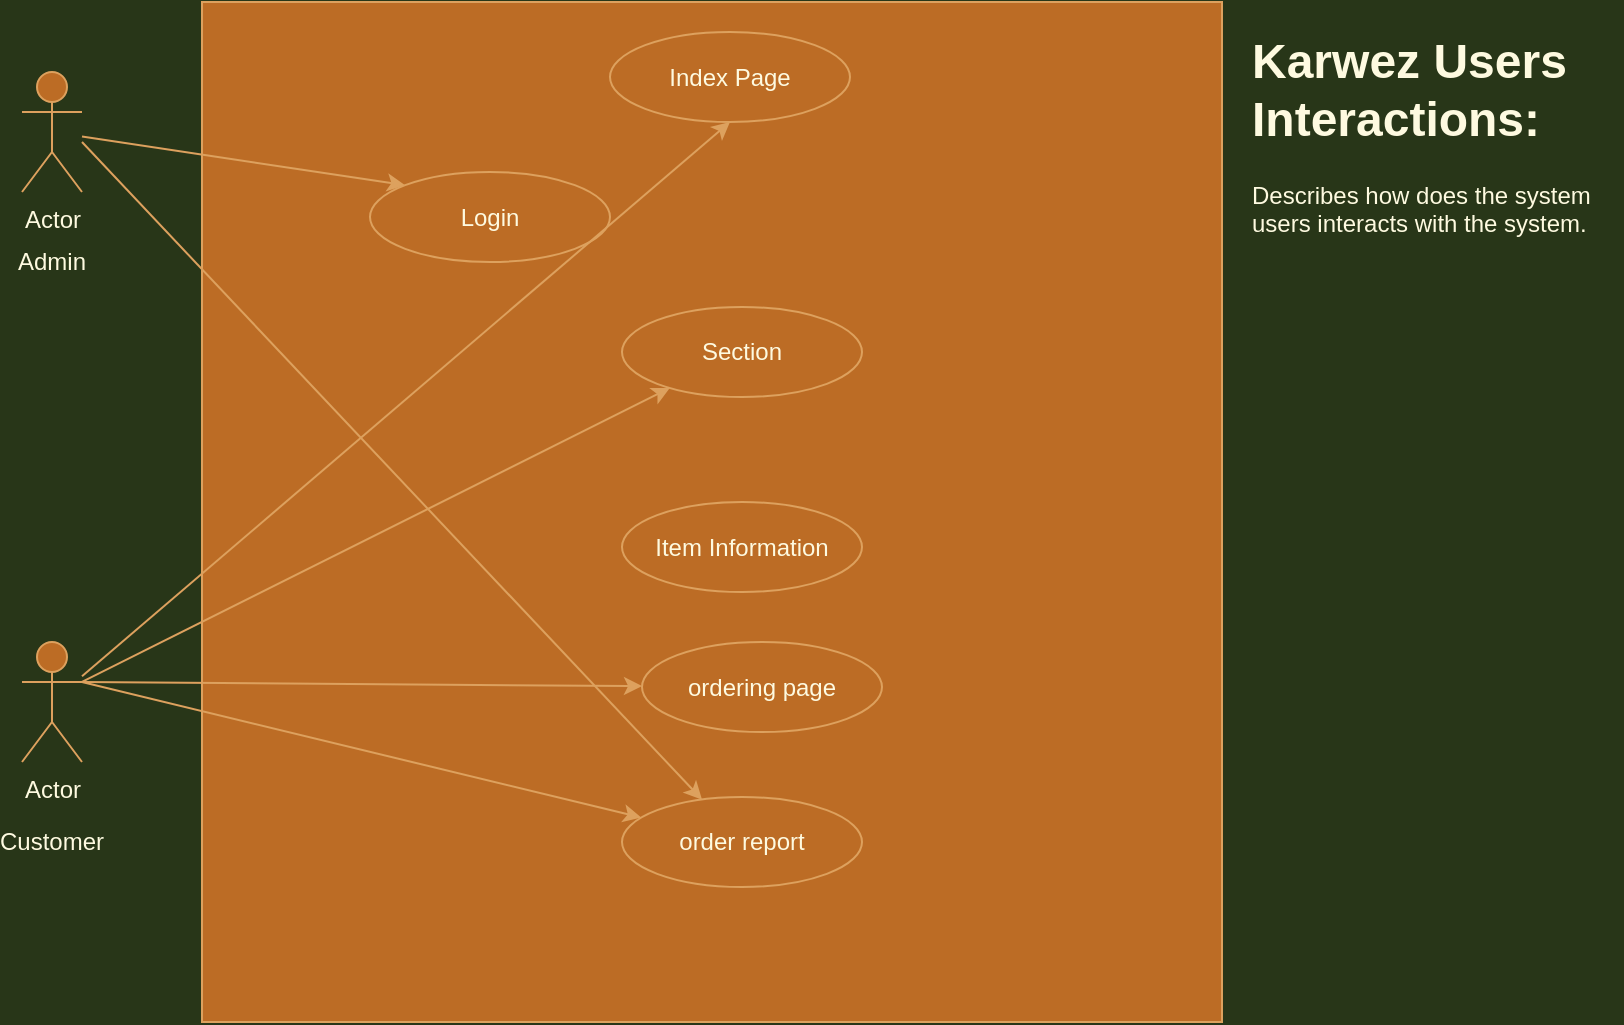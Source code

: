 <mxfile version="13.10.4" type="github">
  <diagram id="dmc0C6WjcmXXdUI7Bngn" name="Page-1">
    <mxGraphModel dx="942" dy="555" grid="1" gridSize="10" guides="1" tooltips="1" connect="1" arrows="1" fold="1" page="1" pageScale="1" pageWidth="827" pageHeight="1169" background="#283618" math="0" shadow="0">
      <root>
        <mxCell id="0" />
        <mxCell id="1" parent="0" />
        <mxCell id="qOLbYZmSiS41-zX6Ey2k-1" value="" style="whiteSpace=wrap;html=1;aspect=fixed;fillColor=#BC6C25;strokeColor=#DDA15E;fontColor=#FEFAE0;" vertex="1" parent="1">
          <mxGeometry x="150" y="20" width="510" height="510" as="geometry" />
        </mxCell>
        <mxCell id="qOLbYZmSiS41-zX6Ey2k-2" value="&lt;h1&gt;Karwez Users Interactions:&lt;br&gt;&lt;/h1&gt;&lt;p&gt;Describes how does the system users interacts with the system.&lt;br&gt;&lt;/p&gt;" style="text;html=1;strokeColor=none;fillColor=none;spacing=5;spacingTop=-20;whiteSpace=wrap;overflow=hidden;fontColor=#FEFAE0;" vertex="1" parent="1">
          <mxGeometry x="670" y="30" width="190" height="120" as="geometry" />
        </mxCell>
        <mxCell id="qOLbYZmSiS41-zX6Ey2k-3" value="Actor" style="shape=umlActor;verticalLabelPosition=bottom;verticalAlign=top;html=1;outlineConnect=0;fillColor=#BC6C25;strokeColor=#DDA15E;fontColor=#FEFAE0;" vertex="1" parent="1">
          <mxGeometry x="60" y="55" width="30" height="60" as="geometry" />
        </mxCell>
        <mxCell id="qOLbYZmSiS41-zX6Ey2k-4" value="Actor" style="shape=umlActor;verticalLabelPosition=bottom;verticalAlign=top;html=1;outlineConnect=0;fillColor=#BC6C25;strokeColor=#DDA15E;fontColor=#FEFAE0;" vertex="1" parent="1">
          <mxGeometry x="60" y="340" width="30" height="60" as="geometry" />
        </mxCell>
        <mxCell id="qOLbYZmSiS41-zX6Ey2k-5" value="Admin" style="text;html=1;strokeColor=none;fillColor=none;align=center;verticalAlign=middle;whiteSpace=wrap;fontColor=#FEFAE0;" vertex="1" parent="1">
          <mxGeometry x="55" y="140" width="40" height="20" as="geometry" />
        </mxCell>
        <mxCell id="qOLbYZmSiS41-zX6Ey2k-6" value="&lt;div&gt;Customer&lt;/div&gt;" style="text;html=1;strokeColor=none;fillColor=none;align=center;verticalAlign=middle;whiteSpace=wrap;fontColor=#FEFAE0;" vertex="1" parent="1">
          <mxGeometry x="55" y="430" width="40" height="20" as="geometry" />
        </mxCell>
        <mxCell id="qOLbYZmSiS41-zX6Ey2k-7" value="Index Page" style="ellipse;whiteSpace=wrap;html=1;fillColor=#BC6C25;strokeColor=#DDA15E;fontColor=#FEFAE0;" vertex="1" parent="1">
          <mxGeometry x="354" y="35" width="120" height="45" as="geometry" />
        </mxCell>
        <mxCell id="qOLbYZmSiS41-zX6Ey2k-8" value="Login" style="ellipse;whiteSpace=wrap;html=1;fillColor=#BC6C25;strokeColor=#DDA15E;fontColor=#FEFAE0;" vertex="1" parent="1">
          <mxGeometry x="234" y="105" width="120" height="45" as="geometry" />
        </mxCell>
        <mxCell id="qOLbYZmSiS41-zX6Ey2k-11" value="Section" style="ellipse;whiteSpace=wrap;html=1;fillColor=#BC6C25;strokeColor=#DDA15E;fontColor=#FEFAE0;" vertex="1" parent="1">
          <mxGeometry x="360" y="172.5" width="120" height="45" as="geometry" />
        </mxCell>
        <mxCell id="qOLbYZmSiS41-zX6Ey2k-12" value="ordering page" style="ellipse;whiteSpace=wrap;html=1;fillColor=#BC6C25;strokeColor=#DDA15E;fontColor=#FEFAE0;" vertex="1" parent="1">
          <mxGeometry x="370" y="340" width="120" height="45" as="geometry" />
        </mxCell>
        <mxCell id="qOLbYZmSiS41-zX6Ey2k-13" value="Item Information" style="ellipse;whiteSpace=wrap;html=1;fillColor=#BC6C25;strokeColor=#DDA15E;fontColor=#FEFAE0;" vertex="1" parent="1">
          <mxGeometry x="360" y="270" width="120" height="45" as="geometry" />
        </mxCell>
        <mxCell id="qOLbYZmSiS41-zX6Ey2k-14" value="order report" style="ellipse;whiteSpace=wrap;html=1;fillColor=#BC6C25;strokeColor=#DDA15E;fontColor=#FEFAE0;" vertex="1" parent="1">
          <mxGeometry x="360" y="417.5" width="120" height="45" as="geometry" />
        </mxCell>
        <mxCell id="qOLbYZmSiS41-zX6Ey2k-17" value="" style="endArrow=classic;html=1;entryX=0;entryY=0;entryDx=0;entryDy=0;strokeColor=#DDA15E;fontColor=#FEFAE0;labelBackgroundColor=#283618;" edge="1" parent="1" source="qOLbYZmSiS41-zX6Ey2k-3" target="qOLbYZmSiS41-zX6Ey2k-8">
          <mxGeometry width="50" height="50" relative="1" as="geometry">
            <mxPoint x="390" y="310" as="sourcePoint" />
            <mxPoint x="440" y="260" as="targetPoint" />
          </mxGeometry>
        </mxCell>
        <mxCell id="qOLbYZmSiS41-zX6Ey2k-18" value="" style="endArrow=classic;html=1;entryX=0.5;entryY=1;entryDx=0;entryDy=0;strokeColor=#DDA15E;fontColor=#FEFAE0;labelBackgroundColor=#283618;" edge="1" parent="1" source="qOLbYZmSiS41-zX6Ey2k-4" target="qOLbYZmSiS41-zX6Ey2k-7">
          <mxGeometry width="50" height="50" relative="1" as="geometry">
            <mxPoint x="390" y="310" as="sourcePoint" />
            <mxPoint x="440" y="260" as="targetPoint" />
          </mxGeometry>
        </mxCell>
        <mxCell id="qOLbYZmSiS41-zX6Ey2k-19" value="" style="endArrow=classic;html=1;strokeColor=#DDA15E;fillColor=#BC6C25;fontColor=#FEFAE0;exitX=1;exitY=0.333;exitDx=0;exitDy=0;exitPerimeter=0;" edge="1" parent="1" source="qOLbYZmSiS41-zX6Ey2k-4" target="qOLbYZmSiS41-zX6Ey2k-11">
          <mxGeometry width="50" height="50" relative="1" as="geometry">
            <mxPoint x="390" y="310" as="sourcePoint" />
            <mxPoint x="440" y="260" as="targetPoint" />
          </mxGeometry>
        </mxCell>
        <mxCell id="qOLbYZmSiS41-zX6Ey2k-20" value="" style="endArrow=classic;html=1;strokeColor=#DDA15E;fillColor=#BC6C25;fontColor=#FEFAE0;" edge="1" parent="1" target="qOLbYZmSiS41-zX6Ey2k-14">
          <mxGeometry width="50" height="50" relative="1" as="geometry">
            <mxPoint x="90" y="90" as="sourcePoint" />
            <mxPoint x="440" y="260" as="targetPoint" />
          </mxGeometry>
        </mxCell>
        <mxCell id="qOLbYZmSiS41-zX6Ey2k-21" value="" style="endArrow=classic;html=1;strokeColor=#DDA15E;fillColor=#BC6C25;fontColor=#FEFAE0;" edge="1" parent="1" target="qOLbYZmSiS41-zX6Ey2k-12">
          <mxGeometry width="50" height="50" relative="1" as="geometry">
            <mxPoint x="90" y="360" as="sourcePoint" />
            <mxPoint x="440" y="260" as="targetPoint" />
          </mxGeometry>
        </mxCell>
        <mxCell id="qOLbYZmSiS41-zX6Ey2k-22" value="" style="endArrow=classic;html=1;strokeColor=#DDA15E;fillColor=#BC6C25;fontColor=#FEFAE0;" edge="1" parent="1" target="qOLbYZmSiS41-zX6Ey2k-14">
          <mxGeometry width="50" height="50" relative="1" as="geometry">
            <mxPoint x="90" y="360" as="sourcePoint" />
            <mxPoint x="440" y="260" as="targetPoint" />
          </mxGeometry>
        </mxCell>
      </root>
    </mxGraphModel>
  </diagram>
</mxfile>
